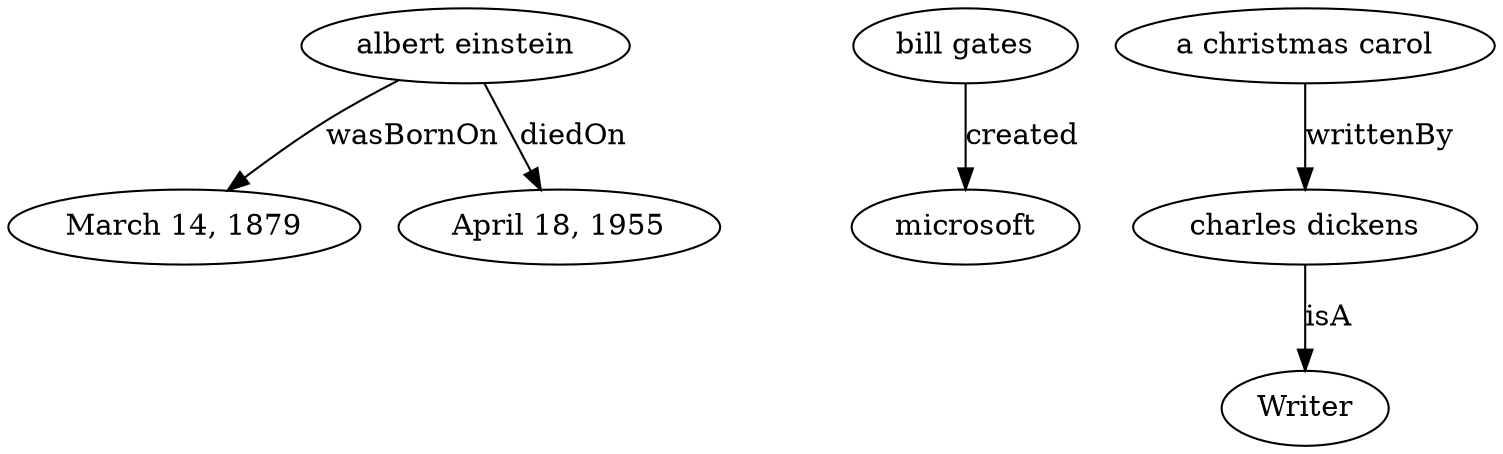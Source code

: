 digraph G {
"albert einstein" -> "March 14, 1879" [ label= "wasBornOn"];
"albert einstein" -> "April 18, 1955" [ label= "diedOn"];
"bill gates" -> "microsoft" [ label= "created"];
"a christmas carol" -> "charles dickens" [ label= "writtenBy"];
"charles dickens" -> "Writer" [ label= "isA"];
}